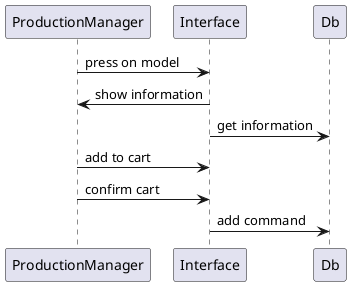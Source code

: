 @startuml
ProductionManager-> Interface: press on model
Interface->ProductionManager: show information
Interface -> Db: get information
ProductionManager-> Interface: add to cart
ProductionManager-> Interface: confirm cart
Interface -> Db: add command

@enduml